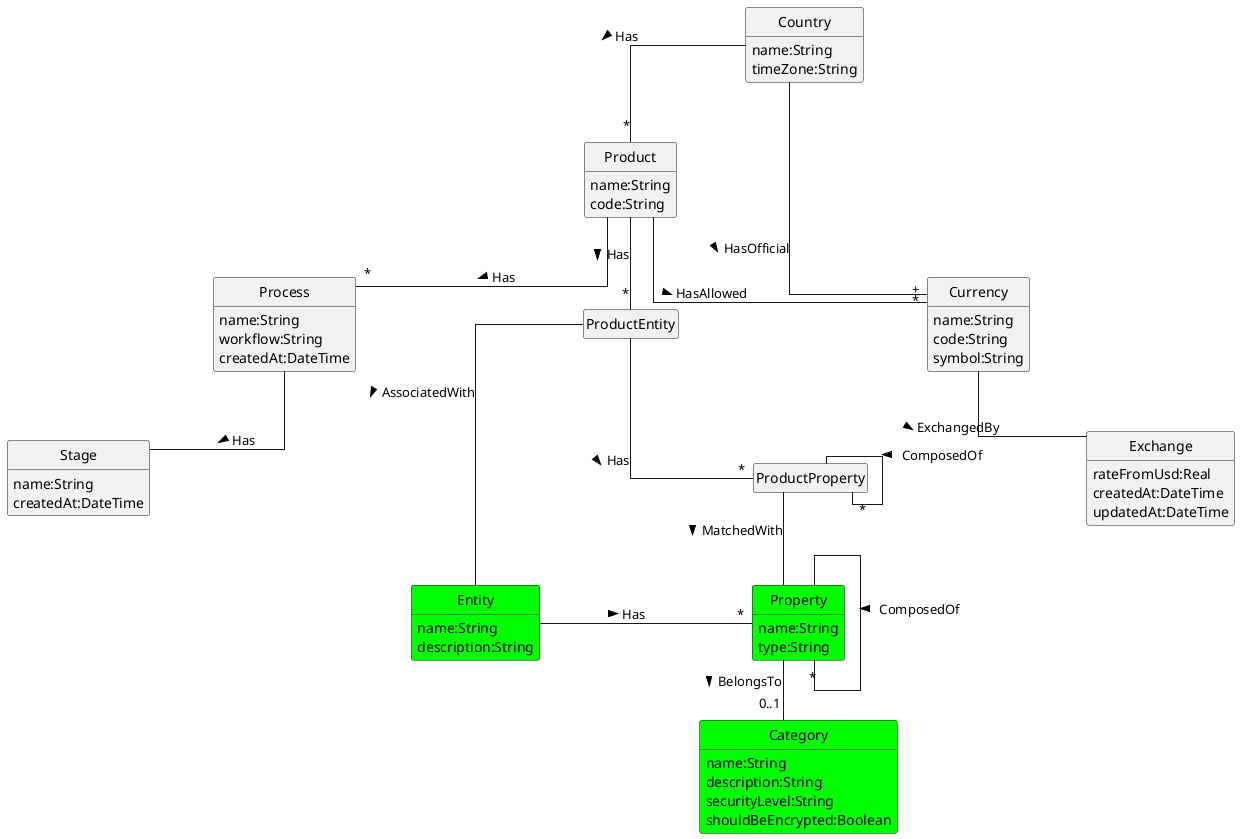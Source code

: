 @startuml Domain

hide circle
hide empty members
skinparam linetype ortho
skinparam nodesep 200

class Product {
    name:String
    code:String
}

class Country {
  name:String
  timeZone:String
}

class Process {
  name:String
  workflow:String
  createdAt:DateTime
}

class Stage {
  name:String
  createdAt:DateTime
}

class Currency {
  name:String
  code:String
  symbol:String
}

class Exchange {
    rateFromUsd:Real
    createdAt:DateTime
    updatedAt:DateTime
}

class Entity #lime {
  name:String
  description:String
}

class Property #lime {
  name:String
  type:String
}

class Category #lime {
  name:String
  description:String
  securityLevel:String
  shouldBeEncrypted:Boolean
}

Country -- "*" Product:Has >
Country -- "*" Currency:HasOfficial >

Product -- "+" Currency:HasAllowed >
Product -- "*" Process:Has >
Product -- "*" ProductEntity:Has >

Process -- Stage:Has >

Currency -- Exchange:ExchangedBy >

Entity -r- "*" Property:Has >

Property -- "*" Property:ComposedOf >
Property -- "0..1" Category:BelongsTo >

ProductEntity -- Entity:AssociatedWith >
ProductEntity -- "*" ProductProperty:Has >

ProductProperty -- Property:MatchedWith >
ProductProperty -- "*" ProductProperty:ComposedOf >

@enduml